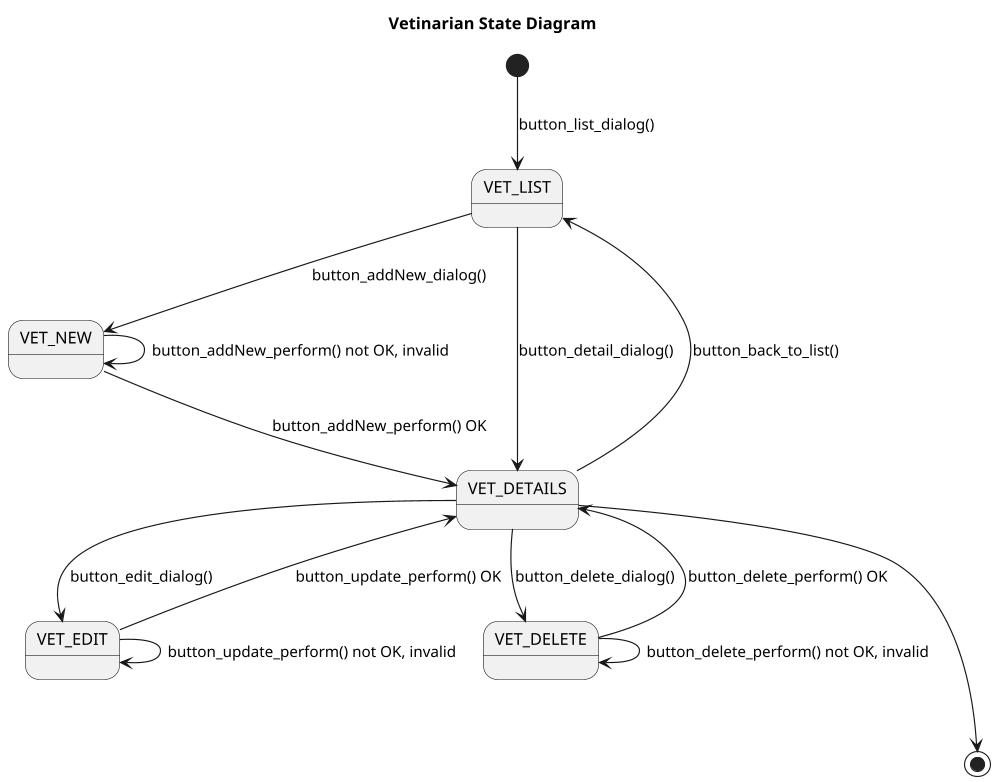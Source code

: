 @startuml

title Vetinarian State Diagram

'https://plantuml.com/state-diagram

' left to right direction
top to bottom direction

scale 1000 width

[*] --> VET_LIST: button_list_dialog()

VET_LIST --> VET_NEW : button_addNew_dialog()
state VET_NEW {
    VET_NEW --> VET_NEW : button_addNew_perform() not OK, invalid
}
VET_NEW --> VET_DETAILS: button_addNew_perform() OK

VET_LIST --> VET_DETAILS: button_detail_dialog()
VET_DETAILS --> VET_LIST : button_back_to_list()

VET_DETAILS --> VET_EDIT: button_edit_dialog()
state VET_EDIT {
    VET_EDIT --> VET_EDIT: button_update_perform() not OK, invalid
}
VET_EDIT --> VET_DETAILS: button_update_perform() OK

VET_DETAILS --> VET_DELETE: button_delete_dialog()
state VET_DELETE {
    VET_DELETE --> VET_DELETE: button_delete_perform() not OK, invalid
}
VET_DELETE --> VET_DETAILS: button_delete_perform() OK

VET_DETAILS ---> [*]

@enduml